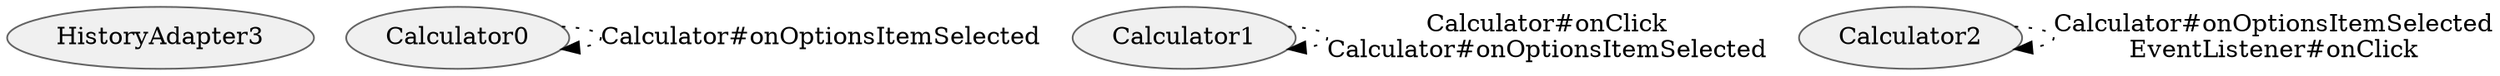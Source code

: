 digraph {
fontname="Helvetica";
node[style="filled,solid", colorscheme=greys3, fillcolor=1, color=3];
HistoryAdapter3;
Calculator0;
Calculator1;
Calculator2;
Calculator0 -> Calculator0[label="Calculator#onOptionsItemSelected",style=dotted];
Calculator1 -> Calculator1[label="Calculator#onClick
Calculator#onOptionsItemSelected",style=dotted];
Calculator2 -> Calculator2[label="Calculator#onOptionsItemSelected
EventListener#onClick",style=dotted];
}